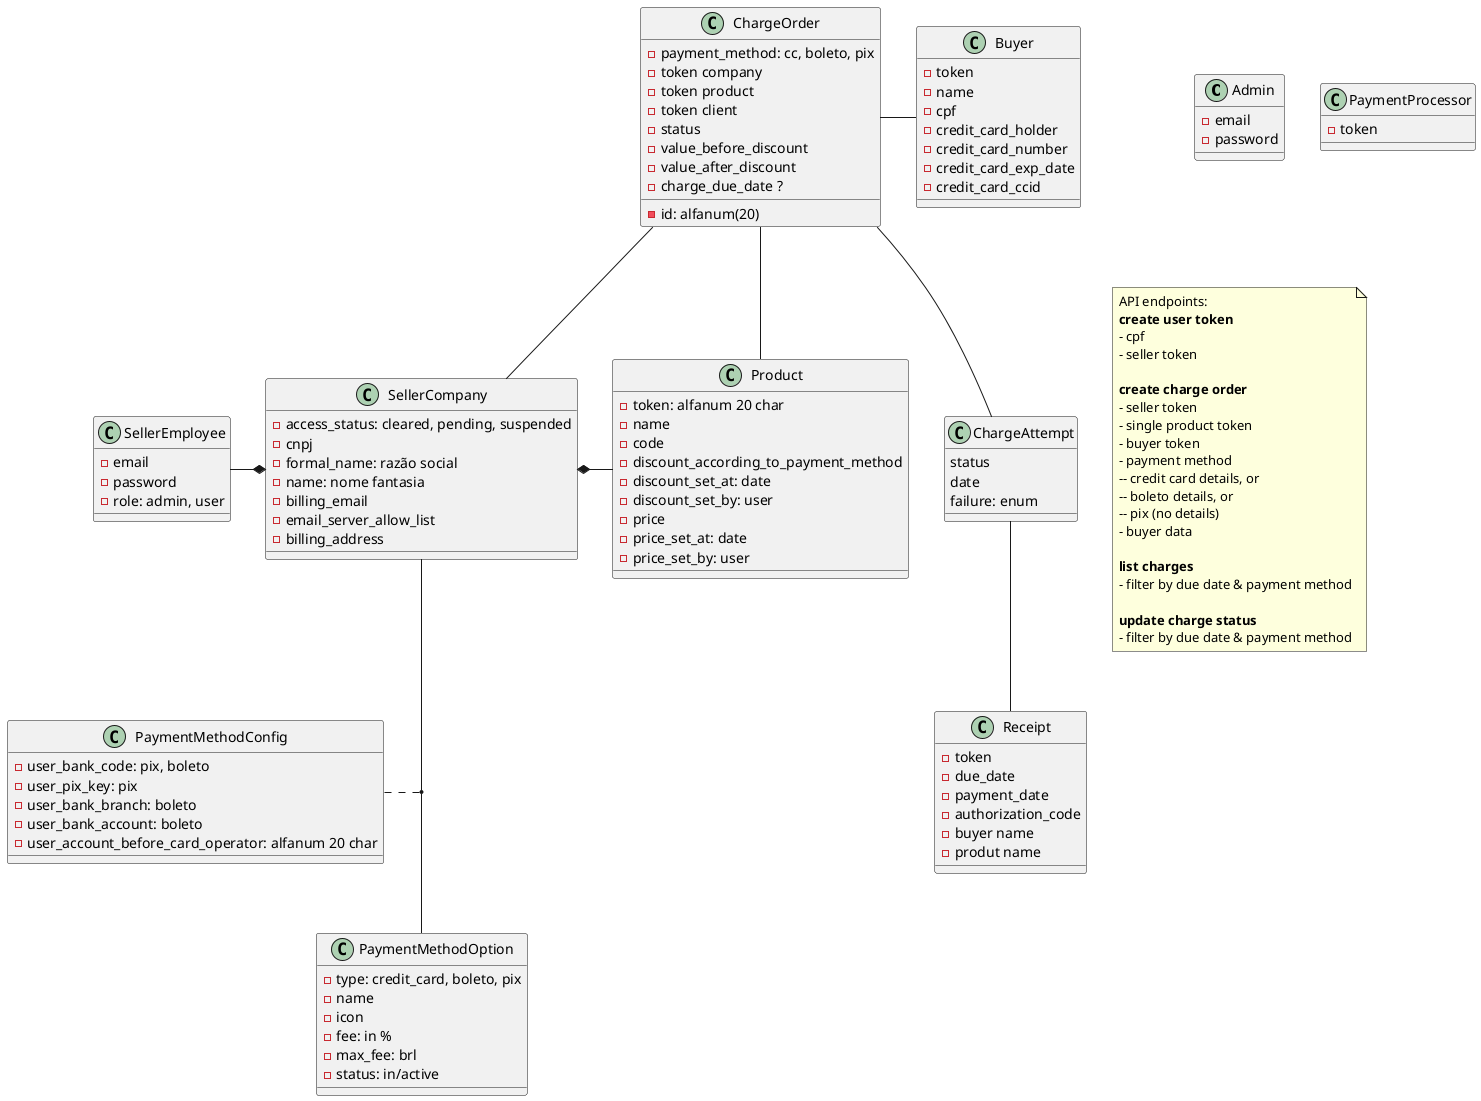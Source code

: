 ' option + D to preview

@startuml "PayNow"

class Admin {
  -email
  -password
  'can ask for sellerCo suspention, that has to be approved by another admin
}

class Buyer {
  -token 
  'generated on account creation
  -name
  -cpf
  -credit_card_holder
  -credit_card_number
  -credit_card_exp_date
  -credit_card_ccid
  'one token per person, regardless of how many 
}

class ChargeAttempt {
  status
  date
  failure: enum
  'enum: code returned by cc operator
}

class ChargeOrder {
  -id: alfanum(20)
  -payment_method: cc, boleto, pix
  ' if CC, its details
  ' else, boleto/pix data (is that the payment method token?)
  -token company
  -token product
  -token client
  -status
  'status: pending (default), approved, rejected
  -value_before_discount
  -value_after_discount
  -charge_due_date ?
}

class Receipt {
  - token
  - due_date
  - payment_date
  - authorization_code
  'optional, according to me:
  - buyer name
  - produt name
}

class PaymentMethodOption {
  -type: credit_card, boleto, pix
  -name
  -icon
  -fee: in %
  -max_fee: brl
  -status: in/active
}

class PaymentMethodConfig {
  -user_bank_code: pix, boleto
  -user_pix_key: pix
  -user_bank_branch: boleto
  -user_bank_account: boleto
  -user_account_before_card_operator: alfanum 20 char
}

class PaymentProcessor {
  -token
}

class Product {
  -token: alfanum 20 char
  -name
  -code
  -discount_according_to_payment_method
  -discount_set_at: date
  -discount_set_by: user
  -price 
  -price_set_at: date
  -price_set_by: user
}

class SellerCompany {
  -access_status: cleared, pending, suspended
  -cnpj
  -formal_name: razão social
  -name: nome fantasia
  -billing_email
  -email_server_allow_list
  -billing_address
  ' all fields above required for platform access
}

class SellerEmployee {
  -email
  -password
  - role: admin, user
  ' admin has access to list his company's users, can change status from pending to active to inactive
  ' admin can request token replacement
}

SellerEmployee -* SellerCompany
SellerCompany *- Product
ChargeOrder -- SellerCompany
ChargeOrder -- Product
ChargeOrder - Buyer
ChargeOrder -- ChargeAttempt
ChargeAttempt -- Receipt
PaymentMethodConfig .. (SellerCompany, PaymentMethodOption)

note as N1
  API endpoints:
  <b>create user token</b> 
  - cpf
  - seller token

  <b>create charge order</b> 
  - seller token
  - single product token
  - buyer token
  - payment method
  -- credit card details, or
  -- boleto details, or
  -- pix (no details)
  - buyer data

  <b>list charges</b> 
  - filter by due date & payment method

  <b>update charge status</b> 
  - filter by due date & payment method
end note
@enduml